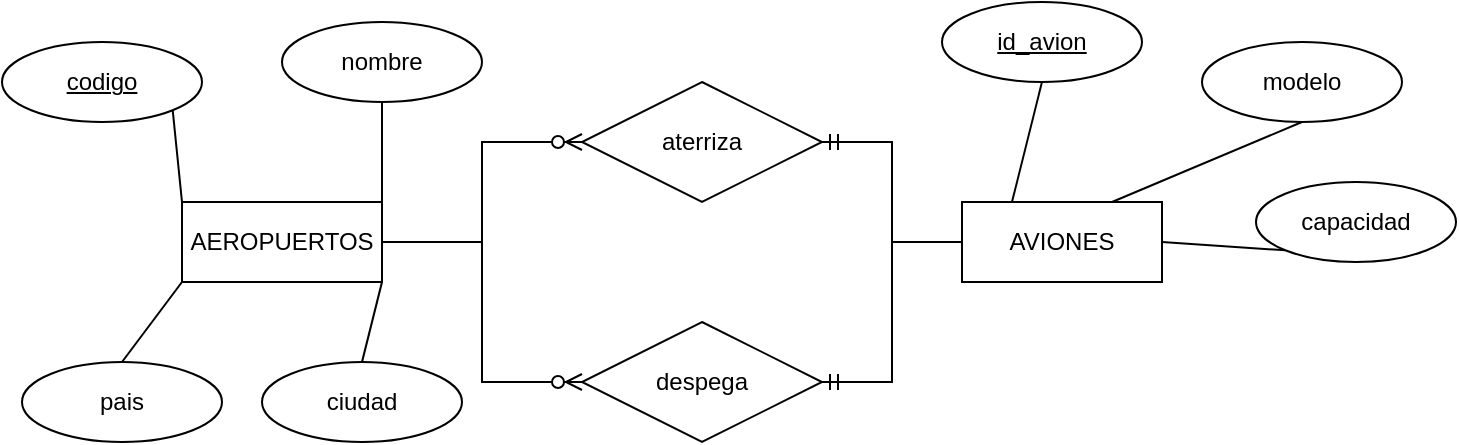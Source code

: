 <mxfile version="13.8.0" type="github">
  <diagram id="dRUiO_fBCLAAtDsuohW3" name="Page-1">
    <mxGraphModel dx="868" dy="450" grid="1" gridSize="10" guides="1" tooltips="1" connect="1" arrows="1" fold="1" page="1" pageScale="1" pageWidth="827" pageHeight="1169" math="0" shadow="0">
      <root>
        <mxCell id="0" />
        <mxCell id="1" parent="0" />
        <mxCell id="XjwWoGs6GViRfNdkRNjS-20" style="edgeStyle=orthogonalEdgeStyle;rounded=0;orthogonalLoop=1;jettySize=auto;html=1;startArrow=none;startFill=0;endArrow=ERzeroToMany;endFill=1;" edge="1" parent="1" source="XjwWoGs6GViRfNdkRNjS-1" target="XjwWoGs6GViRfNdkRNjS-18">
          <mxGeometry relative="1" as="geometry" />
        </mxCell>
        <mxCell id="XjwWoGs6GViRfNdkRNjS-22" style="edgeStyle=orthogonalEdgeStyle;rounded=0;orthogonalLoop=1;jettySize=auto;html=1;entryX=0;entryY=0.5;entryDx=0;entryDy=0;startArrow=none;startFill=0;endArrow=ERzeroToMany;endFill=1;" edge="1" parent="1" source="XjwWoGs6GViRfNdkRNjS-1" target="XjwWoGs6GViRfNdkRNjS-19">
          <mxGeometry relative="1" as="geometry" />
        </mxCell>
        <mxCell id="XjwWoGs6GViRfNdkRNjS-1" value="AEROPUERTOS" style="whiteSpace=wrap;html=1;align=center;" vertex="1" parent="1">
          <mxGeometry x="190" y="180" width="100" height="40" as="geometry" />
        </mxCell>
        <mxCell id="XjwWoGs6GViRfNdkRNjS-2" value="codigo" style="ellipse;whiteSpace=wrap;html=1;align=center;fontStyle=4;" vertex="1" parent="1">
          <mxGeometry x="100" y="100" width="100" height="40" as="geometry" />
        </mxCell>
        <mxCell id="XjwWoGs6GViRfNdkRNjS-3" value="nombre" style="ellipse;whiteSpace=wrap;html=1;align=center;" vertex="1" parent="1">
          <mxGeometry x="240" y="90" width="100" height="40" as="geometry" />
        </mxCell>
        <mxCell id="XjwWoGs6GViRfNdkRNjS-4" value="ciudad" style="ellipse;whiteSpace=wrap;html=1;align=center;" vertex="1" parent="1">
          <mxGeometry x="230" y="260" width="100" height="40" as="geometry" />
        </mxCell>
        <mxCell id="XjwWoGs6GViRfNdkRNjS-6" value="pais&lt;br&gt;" style="ellipse;whiteSpace=wrap;html=1;align=center;" vertex="1" parent="1">
          <mxGeometry x="110" y="260" width="100" height="40" as="geometry" />
        </mxCell>
        <mxCell id="XjwWoGs6GViRfNdkRNjS-7" value="" style="endArrow=none;html=1;rounded=0;exitX=1;exitY=1;exitDx=0;exitDy=0;entryX=0;entryY=0;entryDx=0;entryDy=0;" edge="1" parent="1" source="XjwWoGs6GViRfNdkRNjS-2" target="XjwWoGs6GViRfNdkRNjS-1">
          <mxGeometry relative="1" as="geometry">
            <mxPoint x="330" y="300" as="sourcePoint" />
            <mxPoint x="490" y="300" as="targetPoint" />
          </mxGeometry>
        </mxCell>
        <mxCell id="XjwWoGs6GViRfNdkRNjS-8" value="" style="endArrow=none;html=1;rounded=0;exitX=0.5;exitY=0;exitDx=0;exitDy=0;entryX=0;entryY=1;entryDx=0;entryDy=0;" edge="1" parent="1" source="XjwWoGs6GViRfNdkRNjS-6" target="XjwWoGs6GViRfNdkRNjS-1">
          <mxGeometry relative="1" as="geometry">
            <mxPoint x="330" y="300" as="sourcePoint" />
            <mxPoint x="490" y="300" as="targetPoint" />
          </mxGeometry>
        </mxCell>
        <mxCell id="XjwWoGs6GViRfNdkRNjS-9" value="" style="endArrow=none;html=1;rounded=0;exitX=1;exitY=0;exitDx=0;exitDy=0;entryX=0.5;entryY=1;entryDx=0;entryDy=0;" edge="1" parent="1" source="XjwWoGs6GViRfNdkRNjS-1" target="XjwWoGs6GViRfNdkRNjS-3">
          <mxGeometry relative="1" as="geometry">
            <mxPoint x="440" y="190" as="sourcePoint" />
            <mxPoint x="600" y="190" as="targetPoint" />
          </mxGeometry>
        </mxCell>
        <mxCell id="XjwWoGs6GViRfNdkRNjS-10" value="" style="endArrow=none;html=1;rounded=0;exitX=1;exitY=1;exitDx=0;exitDy=0;entryX=0.5;entryY=0;entryDx=0;entryDy=0;" edge="1" parent="1" source="XjwWoGs6GViRfNdkRNjS-1" target="XjwWoGs6GViRfNdkRNjS-4">
          <mxGeometry relative="1" as="geometry">
            <mxPoint x="330" y="300" as="sourcePoint" />
            <mxPoint x="490" y="300" as="targetPoint" />
          </mxGeometry>
        </mxCell>
        <mxCell id="XjwWoGs6GViRfNdkRNjS-21" style="edgeStyle=orthogonalEdgeStyle;rounded=0;orthogonalLoop=1;jettySize=auto;html=1;entryX=1;entryY=0.5;entryDx=0;entryDy=0;startArrow=none;startFill=0;endArrow=ERmandOne;endFill=0;" edge="1" parent="1" source="XjwWoGs6GViRfNdkRNjS-11" target="XjwWoGs6GViRfNdkRNjS-18">
          <mxGeometry relative="1" as="geometry" />
        </mxCell>
        <mxCell id="XjwWoGs6GViRfNdkRNjS-23" style="edgeStyle=orthogonalEdgeStyle;rounded=0;orthogonalLoop=1;jettySize=auto;html=1;entryX=1;entryY=0.5;entryDx=0;entryDy=0;startArrow=none;startFill=0;endArrow=ERmandOne;endFill=0;" edge="1" parent="1" source="XjwWoGs6GViRfNdkRNjS-11" target="XjwWoGs6GViRfNdkRNjS-19">
          <mxGeometry relative="1" as="geometry" />
        </mxCell>
        <mxCell id="XjwWoGs6GViRfNdkRNjS-11" value="AVIONES" style="whiteSpace=wrap;html=1;align=center;" vertex="1" parent="1">
          <mxGeometry x="580" y="180" width="100" height="40" as="geometry" />
        </mxCell>
        <mxCell id="XjwWoGs6GViRfNdkRNjS-24" style="rounded=0;orthogonalLoop=1;jettySize=auto;html=1;exitX=0.5;exitY=1;exitDx=0;exitDy=0;entryX=0.25;entryY=0;entryDx=0;entryDy=0;startArrow=none;startFill=0;endArrow=none;endFill=0;" edge="1" parent="1" source="XjwWoGs6GViRfNdkRNjS-12" target="XjwWoGs6GViRfNdkRNjS-11">
          <mxGeometry relative="1" as="geometry" />
        </mxCell>
        <mxCell id="XjwWoGs6GViRfNdkRNjS-12" value="id_avion" style="ellipse;whiteSpace=wrap;html=1;align=center;fontStyle=4;" vertex="1" parent="1">
          <mxGeometry x="570" y="80" width="100" height="40" as="geometry" />
        </mxCell>
        <mxCell id="XjwWoGs6GViRfNdkRNjS-25" style="edgeStyle=none;rounded=0;orthogonalLoop=1;jettySize=auto;html=1;exitX=0.5;exitY=1;exitDx=0;exitDy=0;entryX=0.75;entryY=0;entryDx=0;entryDy=0;startArrow=none;startFill=0;endArrow=none;endFill=0;" edge="1" parent="1" source="XjwWoGs6GViRfNdkRNjS-15" target="XjwWoGs6GViRfNdkRNjS-11">
          <mxGeometry relative="1" as="geometry" />
        </mxCell>
        <mxCell id="XjwWoGs6GViRfNdkRNjS-15" value="modelo" style="ellipse;whiteSpace=wrap;html=1;align=center;" vertex="1" parent="1">
          <mxGeometry x="700" y="100" width="100" height="40" as="geometry" />
        </mxCell>
        <mxCell id="XjwWoGs6GViRfNdkRNjS-26" style="edgeStyle=none;rounded=0;orthogonalLoop=1;jettySize=auto;html=1;exitX=0;exitY=1;exitDx=0;exitDy=0;startArrow=none;startFill=0;endArrow=none;endFill=0;entryX=1;entryY=0.5;entryDx=0;entryDy=0;" edge="1" parent="1" source="XjwWoGs6GViRfNdkRNjS-16" target="XjwWoGs6GViRfNdkRNjS-11">
          <mxGeometry relative="1" as="geometry">
            <mxPoint x="690" y="210" as="targetPoint" />
          </mxGeometry>
        </mxCell>
        <mxCell id="XjwWoGs6GViRfNdkRNjS-16" value="capacidad" style="ellipse;whiteSpace=wrap;html=1;align=center;" vertex="1" parent="1">
          <mxGeometry x="727" y="170" width="100" height="40" as="geometry" />
        </mxCell>
        <mxCell id="XjwWoGs6GViRfNdkRNjS-18" value="aterriza" style="shape=rhombus;perimeter=rhombusPerimeter;whiteSpace=wrap;html=1;align=center;" vertex="1" parent="1">
          <mxGeometry x="390" y="120" width="120" height="60" as="geometry" />
        </mxCell>
        <mxCell id="XjwWoGs6GViRfNdkRNjS-19" value="despega" style="shape=rhombus;perimeter=rhombusPerimeter;whiteSpace=wrap;html=1;align=center;" vertex="1" parent="1">
          <mxGeometry x="390" y="240" width="120" height="60" as="geometry" />
        </mxCell>
      </root>
    </mxGraphModel>
  </diagram>
</mxfile>
